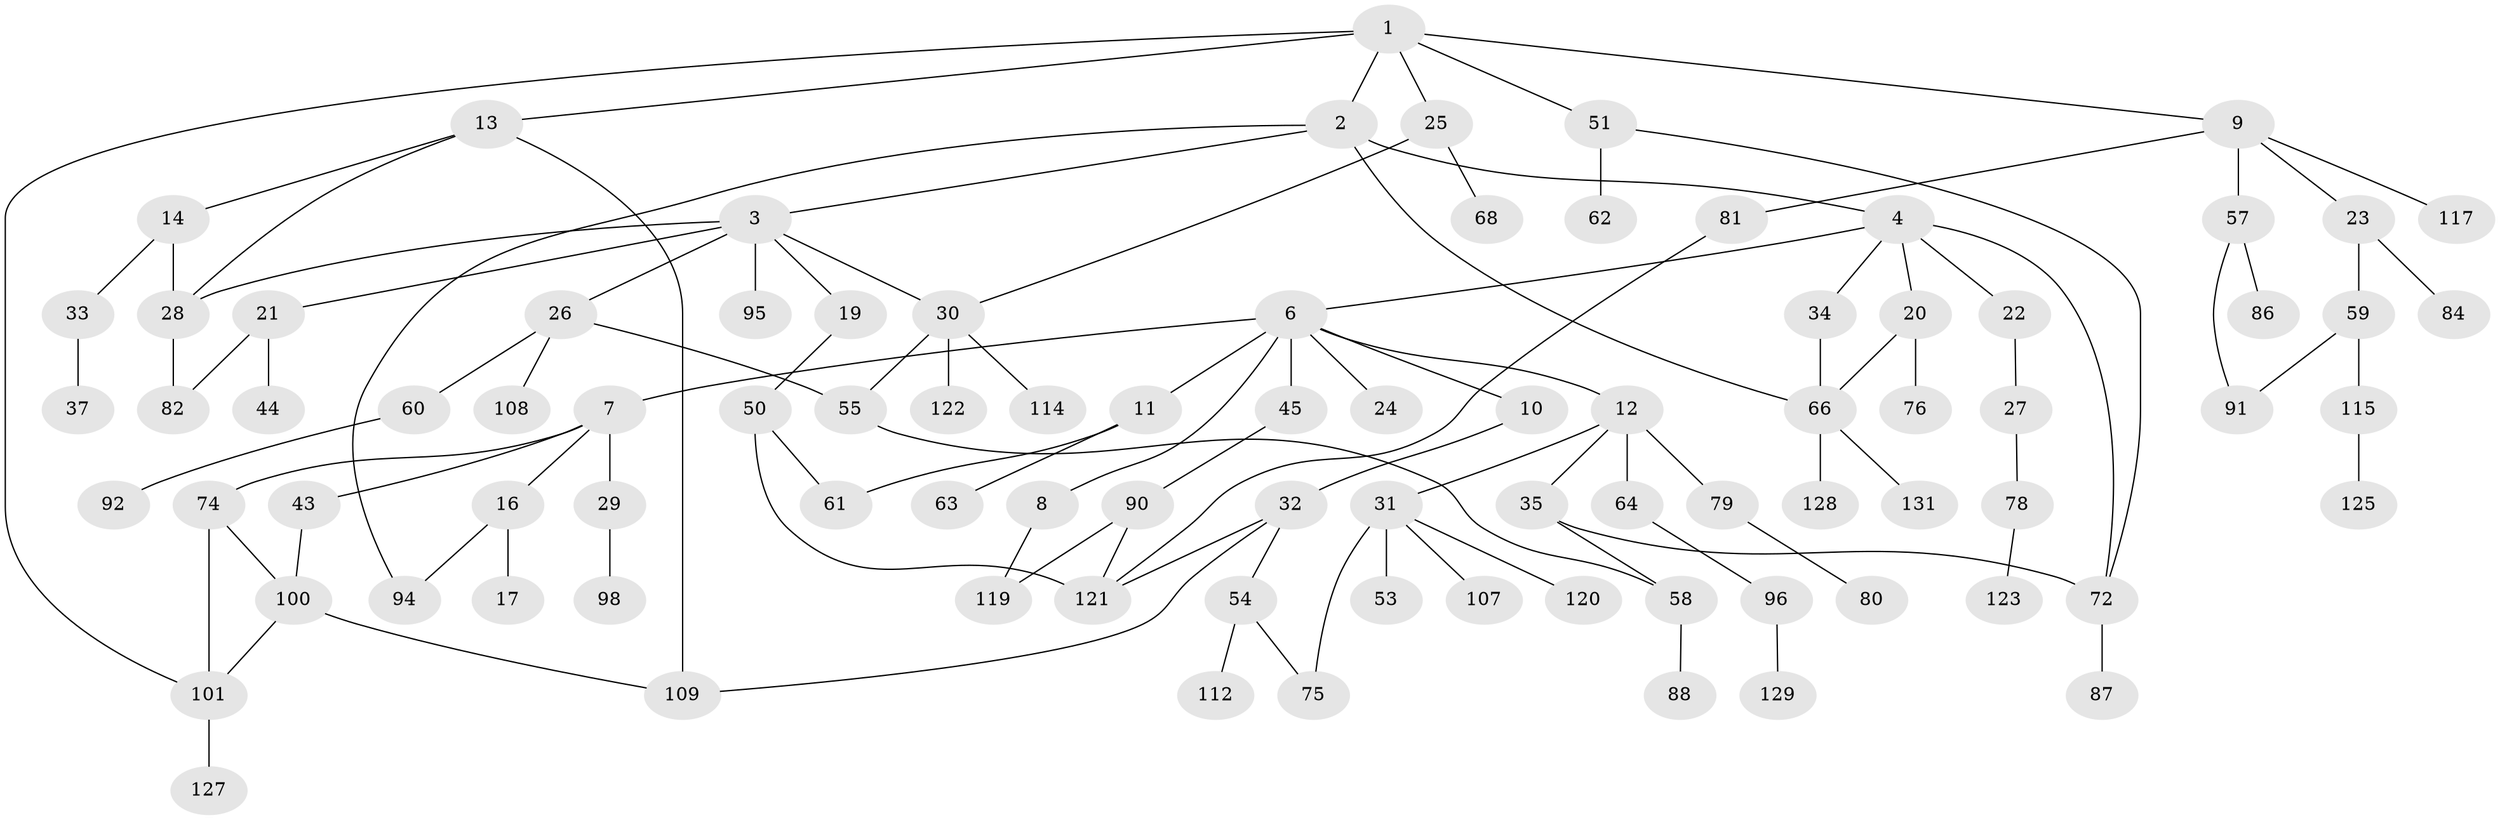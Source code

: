 // Generated by graph-tools (version 1.1) at 2025/51/02/27/25 19:51:40]
// undirected, 90 vertices, 112 edges
graph export_dot {
graph [start="1"]
  node [color=gray90,style=filled];
  1 [super="+36"];
  2 [super="+42"];
  3 [super="+5"];
  4 [super="+18"];
  6 [super="+132"];
  7 [super="+15"];
  8 [super="+99"];
  9 [super="+41"];
  10;
  11 [super="+52"];
  12 [super="+47"];
  13 [super="+102"];
  14 [super="+65"];
  16;
  17;
  19;
  20;
  21 [super="+49"];
  22;
  23 [super="+67"];
  24 [super="+38"];
  25 [super="+104"];
  26 [super="+118"];
  27 [super="+106"];
  28 [super="+71"];
  29 [super="+39"];
  30 [super="+46"];
  31 [super="+40"];
  32 [super="+93"];
  33;
  34;
  35 [super="+56"];
  37 [super="+48"];
  43;
  44;
  45;
  50 [super="+124"];
  51;
  53 [super="+70"];
  54;
  55 [super="+116"];
  57;
  58 [super="+69"];
  59 [super="+85"];
  60;
  61;
  62;
  63;
  64;
  66 [super="+89"];
  68 [super="+113"];
  72 [super="+73"];
  74 [super="+97"];
  75 [super="+83"];
  76 [super="+77"];
  78 [super="+110"];
  79 [super="+111"];
  80;
  81 [super="+105"];
  82;
  84;
  86;
  87;
  88;
  90 [super="+130"];
  91;
  92 [super="+103"];
  94;
  95;
  96;
  98;
  100;
  101 [super="+135"];
  107;
  108;
  109 [super="+134"];
  112;
  114 [super="+133"];
  115;
  117;
  119;
  120;
  121 [super="+126"];
  122;
  123;
  125;
  127;
  128;
  129;
  131;
  1 -- 2;
  1 -- 9;
  1 -- 13;
  1 -- 25;
  1 -- 51;
  1 -- 101;
  2 -- 3;
  2 -- 4;
  2 -- 94;
  2 -- 66;
  3 -- 19;
  3 -- 26;
  3 -- 95;
  3 -- 28;
  3 -- 21;
  3 -- 30;
  4 -- 6;
  4 -- 20;
  4 -- 34;
  4 -- 72;
  4 -- 22;
  6 -- 7;
  6 -- 8;
  6 -- 10;
  6 -- 11;
  6 -- 12;
  6 -- 24;
  6 -- 45;
  7 -- 43;
  7 -- 16;
  7 -- 74;
  7 -- 29;
  8 -- 119;
  9 -- 23;
  9 -- 81;
  9 -- 117;
  9 -- 57;
  10 -- 32;
  11 -- 61;
  11 -- 63;
  12 -- 31;
  12 -- 35;
  12 -- 64;
  12 -- 79;
  13 -- 14;
  13 -- 28;
  13 -- 109;
  14 -- 28;
  14 -- 33;
  16 -- 17;
  16 -- 94;
  19 -- 50;
  20 -- 76;
  20 -- 66;
  21 -- 44;
  21 -- 82;
  22 -- 27;
  23 -- 59 [weight=2];
  23 -- 84;
  25 -- 30;
  25 -- 68;
  26 -- 60;
  26 -- 108;
  26 -- 55;
  27 -- 78;
  28 -- 82;
  29 -- 98;
  30 -- 55;
  30 -- 114;
  30 -- 122;
  31 -- 53;
  31 -- 120;
  31 -- 75;
  31 -- 107;
  32 -- 54;
  32 -- 121;
  32 -- 109;
  33 -- 37;
  34 -- 66;
  35 -- 58;
  35 -- 72;
  43 -- 100;
  45 -- 90;
  50 -- 121;
  50 -- 61;
  51 -- 62;
  51 -- 72;
  54 -- 112;
  54 -- 75;
  55 -- 58;
  57 -- 86;
  57 -- 91;
  58 -- 88;
  59 -- 115;
  59 -- 91;
  60 -- 92;
  64 -- 96;
  66 -- 128;
  66 -- 131;
  72 -- 87;
  74 -- 100;
  74 -- 101;
  78 -- 123;
  79 -- 80;
  81 -- 121;
  90 -- 121;
  90 -- 119;
  96 -- 129;
  100 -- 101;
  100 -- 109;
  101 -- 127;
  115 -- 125;
}
